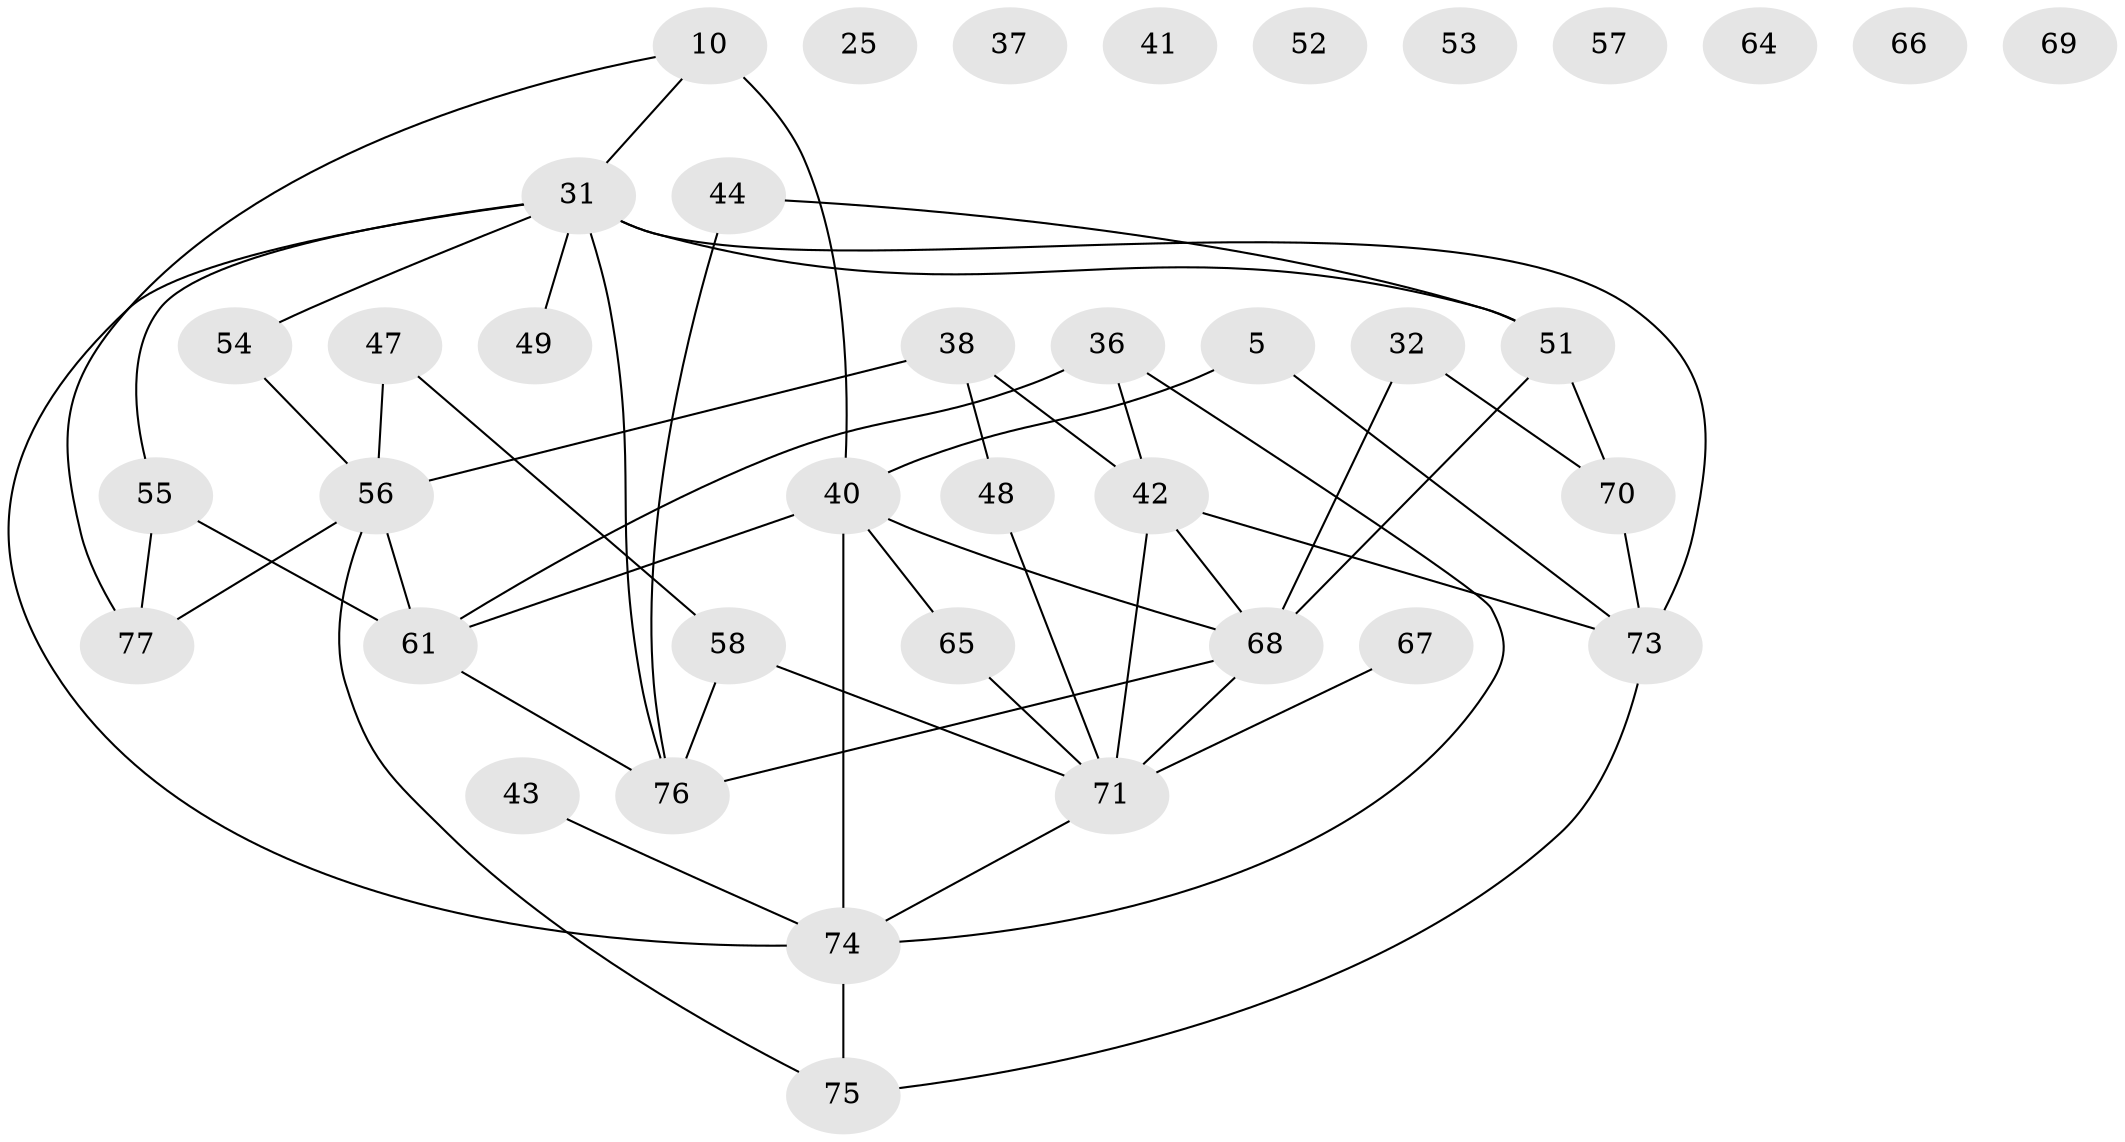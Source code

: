 // original degree distribution, {3: 0.24675324675324675, 4: 0.12987012987012986, 5: 0.07792207792207792, 2: 0.2077922077922078, 10: 0.012987012987012988, 1: 0.12987012987012986, 6: 0.05194805194805195, 0: 0.11688311688311688, 7: 0.012987012987012988, 8: 0.012987012987012988}
// Generated by graph-tools (version 1.1) at 2025/40/03/09/25 04:40:06]
// undirected, 38 vertices, 52 edges
graph export_dot {
graph [start="1"]
  node [color=gray90,style=filled];
  5;
  10 [super="+3"];
  25;
  31 [super="+7"];
  32 [super="+14"];
  36 [super="+8+13+28"];
  37;
  38 [super="+1"];
  40 [super="+27"];
  41;
  42 [super="+30"];
  43 [super="+15"];
  44;
  47 [super="+26+46"];
  48 [super="+12+39"];
  49;
  51 [super="+22"];
  52;
  53;
  54;
  55 [super="+34"];
  56;
  57;
  58;
  61 [super="+33"];
  64;
  65 [super="+29+35"];
  66;
  67 [super="+16"];
  68 [super="+63+60"];
  69;
  70 [super="+62"];
  71 [super="+20"];
  73;
  74 [super="+11+50+24"];
  75;
  76 [super="+45+72"];
  77 [super="+59+9"];
  5 -- 73;
  5 -- 40;
  10 -- 31;
  10 -- 40 [weight=2];
  10 -- 77;
  31 -- 51 [weight=3];
  31 -- 76 [weight=2];
  31 -- 73;
  31 -- 49;
  31 -- 54;
  31 -- 55 [weight=2];
  31 -- 74;
  32 -- 70;
  32 -- 68;
  36 -- 61;
  36 -- 42;
  36 -- 74;
  38 -- 56 [weight=2];
  38 -- 42;
  38 -- 48;
  40 -- 61 [weight=2];
  40 -- 74 [weight=2];
  40 -- 65;
  40 -- 68 [weight=2];
  42 -- 73 [weight=2];
  42 -- 71;
  42 -- 68;
  43 -- 74;
  44 -- 76;
  44 -- 51;
  47 -- 56;
  47 -- 58;
  48 -- 71;
  51 -- 70 [weight=2];
  51 -- 68;
  54 -- 56;
  55 -- 61 [weight=2];
  55 -- 77;
  56 -- 75;
  56 -- 61;
  56 -- 77;
  58 -- 71 [weight=2];
  58 -- 76 [weight=2];
  61 -- 76;
  65 -- 71;
  67 -- 71;
  68 -- 71 [weight=4];
  68 -- 76;
  70 -- 73;
  71 -- 74 [weight=2];
  73 -- 75;
  74 -- 75;
}

